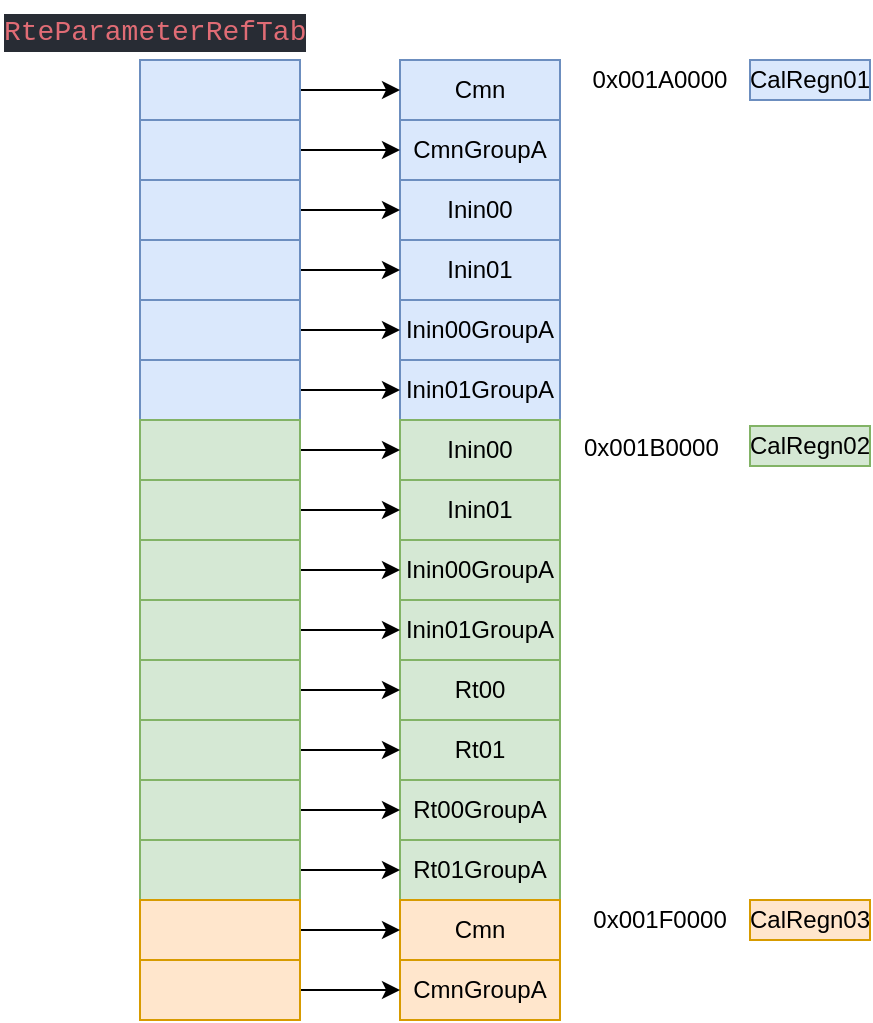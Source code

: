 <mxfile version="14.1.1" type="github">
  <diagram id="RuMLqHy3RxYvsem4Vksn" name="Page-1">
    <mxGraphModel dx="572" dy="1393" grid="1" gridSize="10" guides="1" tooltips="1" connect="1" arrows="1" fold="1" page="1" pageScale="1" pageWidth="850" pageHeight="1100" math="0" shadow="0">
      <root>
        <mxCell id="0" />
        <mxCell id="1" parent="0" />
        <mxCell id="PHvKi-Emu8E6jwM2ZB0a-19" value="Cmn" style="rounded=0;whiteSpace=wrap;html=1;imageWidth=29;imageHeight=30;fillColor=#dae8fc;strokeColor=#6c8ebf;" vertex="1" parent="1">
          <mxGeometry x="220" y="60" width="80" height="30" as="geometry" />
        </mxCell>
        <mxCell id="PHvKi-Emu8E6jwM2ZB0a-20" value="CmnGroupA" style="rounded=0;whiteSpace=wrap;html=1;imageWidth=29;imageHeight=30;fillColor=#dae8fc;strokeColor=#6c8ebf;" vertex="1" parent="1">
          <mxGeometry x="220" y="90" width="80" height="30" as="geometry" />
        </mxCell>
        <mxCell id="PHvKi-Emu8E6jwM2ZB0a-26" value="Inin00" style="rounded=0;whiteSpace=wrap;html=1;imageWidth=29;imageHeight=30;fillColor=#dae8fc;strokeColor=#6c8ebf;" vertex="1" parent="1">
          <mxGeometry x="220" y="120" width="80" height="30" as="geometry" />
        </mxCell>
        <mxCell id="PHvKi-Emu8E6jwM2ZB0a-27" value="Inin01" style="rounded=0;whiteSpace=wrap;html=1;imageWidth=29;imageHeight=30;fillColor=#dae8fc;strokeColor=#6c8ebf;" vertex="1" parent="1">
          <mxGeometry x="220" y="150" width="80" height="30" as="geometry" />
        </mxCell>
        <mxCell id="PHvKi-Emu8E6jwM2ZB0a-31" value="Inin00GroupA" style="rounded=0;whiteSpace=wrap;html=1;imageWidth=29;imageHeight=30;fillColor=#dae8fc;strokeColor=#6c8ebf;" vertex="1" parent="1">
          <mxGeometry x="220" y="180" width="80" height="30" as="geometry" />
        </mxCell>
        <mxCell id="PHvKi-Emu8E6jwM2ZB0a-33" value="Inin01GroupA" style="rounded=0;whiteSpace=wrap;html=1;imageWidth=29;imageHeight=30;fillColor=#dae8fc;strokeColor=#6c8ebf;" vertex="1" parent="1">
          <mxGeometry x="220" y="210" width="80" height="30" as="geometry" />
        </mxCell>
        <mxCell id="PHvKi-Emu8E6jwM2ZB0a-38" value="0x001A0000" style="text;html=1;strokeColor=none;fillColor=none;align=center;verticalAlign=middle;whiteSpace=wrap;rounded=0;" vertex="1" parent="1">
          <mxGeometry x="330" y="60" width="40" height="20" as="geometry" />
        </mxCell>
        <mxCell id="PHvKi-Emu8E6jwM2ZB0a-39" value="CalRegn01" style="text;html=1;strokeColor=#6c8ebf;fillColor=#dae8fc;align=center;verticalAlign=middle;whiteSpace=wrap;rounded=0;" vertex="1" parent="1">
          <mxGeometry x="395" y="60" width="60" height="20" as="geometry" />
        </mxCell>
        <mxCell id="PHvKi-Emu8E6jwM2ZB0a-42" value="&lt;div style=&quot;color: rgb(171, 178, 191); background-color: rgb(40, 44, 52); font-family: consolas, &amp;quot;courier new&amp;quot;, monospace; font-weight: normal; font-size: 14px; line-height: 19px;&quot;&gt;&lt;div&gt;&lt;span style=&quot;color: #e06c75&quot;&gt;RteParameterRefTab&lt;/span&gt;&lt;/div&gt;&lt;/div&gt;" style="text;whiteSpace=wrap;html=1;" vertex="1" parent="1">
          <mxGeometry x="20" y="30" width="150" height="30" as="geometry" />
        </mxCell>
        <mxCell id="PHvKi-Emu8E6jwM2ZB0a-48" value="Inin00" style="rounded=0;whiteSpace=wrap;html=1;imageWidth=29;imageHeight=30;fillColor=#d5e8d4;strokeColor=#82b366;" vertex="1" parent="1">
          <mxGeometry x="220" y="240" width="80" height="30" as="geometry" />
        </mxCell>
        <mxCell id="PHvKi-Emu8E6jwM2ZB0a-49" value="Inin01" style="rounded=0;whiteSpace=wrap;html=1;imageWidth=29;imageHeight=30;fillColor=#d5e8d4;strokeColor=#82b366;" vertex="1" parent="1">
          <mxGeometry x="220" y="270" width="80" height="30" as="geometry" />
        </mxCell>
        <mxCell id="PHvKi-Emu8E6jwM2ZB0a-50" value="Rt01GroupA" style="rounded=0;whiteSpace=wrap;html=1;imageWidth=29;imageHeight=30;fillColor=#d5e8d4;strokeColor=#82b366;" vertex="1" parent="1">
          <mxGeometry x="220" y="450" width="80" height="30" as="geometry" />
        </mxCell>
        <mxCell id="PHvKi-Emu8E6jwM2ZB0a-53" value="Inin00GroupA" style="rounded=0;whiteSpace=wrap;html=1;imageWidth=29;imageHeight=30;fillColor=#d5e8d4;strokeColor=#82b366;" vertex="1" parent="1">
          <mxGeometry x="220" y="300" width="80" height="30" as="geometry" />
        </mxCell>
        <mxCell id="PHvKi-Emu8E6jwM2ZB0a-54" value="Inin01GroupA" style="rounded=0;whiteSpace=wrap;html=1;imageWidth=29;imageHeight=30;fillColor=#d5e8d4;strokeColor=#82b366;" vertex="1" parent="1">
          <mxGeometry x="220" y="330" width="80" height="30" as="geometry" />
        </mxCell>
        <mxCell id="PHvKi-Emu8E6jwM2ZB0a-55" value="Rt00" style="rounded=0;whiteSpace=wrap;html=1;imageWidth=29;imageHeight=30;fillColor=#d5e8d4;strokeColor=#82b366;" vertex="1" parent="1">
          <mxGeometry x="220" y="360" width="80" height="30" as="geometry" />
        </mxCell>
        <mxCell id="PHvKi-Emu8E6jwM2ZB0a-56" value="Rt01" style="rounded=0;whiteSpace=wrap;html=1;imageWidth=29;imageHeight=30;fillColor=#d5e8d4;strokeColor=#82b366;" vertex="1" parent="1">
          <mxGeometry x="220" y="390" width="80" height="30" as="geometry" />
        </mxCell>
        <mxCell id="PHvKi-Emu8E6jwM2ZB0a-57" value="Rt00GroupA" style="rounded=0;whiteSpace=wrap;html=1;imageWidth=29;imageHeight=30;arcSize=15;fillColor=#d5e8d4;strokeColor=#82b366;" vertex="1" parent="1">
          <mxGeometry x="220" y="420" width="80" height="30" as="geometry" />
        </mxCell>
        <mxCell id="PHvKi-Emu8E6jwM2ZB0a-58" value="0x001B0000" style="text;whiteSpace=wrap;html=1;" vertex="1" parent="1">
          <mxGeometry x="310" y="240" width="90" height="30" as="geometry" />
        </mxCell>
        <mxCell id="PHvKi-Emu8E6jwM2ZB0a-59" value="CalRegn02" style="text;html=1;strokeColor=#82b366;fillColor=#d5e8d4;align=center;verticalAlign=middle;whiteSpace=wrap;rounded=0;" vertex="1" parent="1">
          <mxGeometry x="395" y="243" width="60" height="20" as="geometry" />
        </mxCell>
        <mxCell id="PHvKi-Emu8E6jwM2ZB0a-60" value="Cmn" style="rounded=0;whiteSpace=wrap;html=1;imageWidth=29;imageHeight=30;fillColor=#ffe6cc;strokeColor=#d79b00;" vertex="1" parent="1">
          <mxGeometry x="220" y="480" width="80" height="30" as="geometry" />
        </mxCell>
        <mxCell id="PHvKi-Emu8E6jwM2ZB0a-61" value="CmnGroupA" style="rounded=0;whiteSpace=wrap;html=1;imageWidth=29;imageHeight=30;fillColor=#ffe6cc;strokeColor=#d79b00;" vertex="1" parent="1">
          <mxGeometry x="220" y="510" width="80" height="30" as="geometry" />
        </mxCell>
        <mxCell id="PHvKi-Emu8E6jwM2ZB0a-62" value="0x001F0000" style="text;html=1;strokeColor=none;fillColor=none;align=center;verticalAlign=middle;whiteSpace=wrap;rounded=0;" vertex="1" parent="1">
          <mxGeometry x="330" y="480" width="40" height="20" as="geometry" />
        </mxCell>
        <mxCell id="PHvKi-Emu8E6jwM2ZB0a-63" value="CalRegn03" style="text;html=1;strokeColor=#d79b00;fillColor=#ffe6cc;align=center;verticalAlign=middle;whiteSpace=wrap;rounded=0;" vertex="1" parent="1">
          <mxGeometry x="395" y="480" width="60" height="20" as="geometry" />
        </mxCell>
        <mxCell id="PHvKi-Emu8E6jwM2ZB0a-103" style="edgeStyle=orthogonalEdgeStyle;rounded=0;orthogonalLoop=1;jettySize=auto;html=1;exitX=1;exitY=0.5;exitDx=0;exitDy=0;entryX=0;entryY=0.5;entryDx=0;entryDy=0;" edge="1" parent="1" source="PHvKi-Emu8E6jwM2ZB0a-65" target="PHvKi-Emu8E6jwM2ZB0a-19">
          <mxGeometry relative="1" as="geometry" />
        </mxCell>
        <mxCell id="PHvKi-Emu8E6jwM2ZB0a-65" value="" style="rounded=0;whiteSpace=wrap;html=1;imageWidth=29;imageHeight=30;fillColor=#dae8fc;strokeColor=#6c8ebf;" vertex="1" parent="1">
          <mxGeometry x="90" y="60" width="80" height="30" as="geometry" />
        </mxCell>
        <mxCell id="PHvKi-Emu8E6jwM2ZB0a-101" style="edgeStyle=orthogonalEdgeStyle;rounded=0;orthogonalLoop=1;jettySize=auto;html=1;exitX=1;exitY=0.5;exitDx=0;exitDy=0;entryX=0;entryY=0.5;entryDx=0;entryDy=0;" edge="1" parent="1" source="PHvKi-Emu8E6jwM2ZB0a-66" target="PHvKi-Emu8E6jwM2ZB0a-20">
          <mxGeometry relative="1" as="geometry" />
        </mxCell>
        <mxCell id="PHvKi-Emu8E6jwM2ZB0a-66" value="" style="rounded=0;whiteSpace=wrap;html=1;imageWidth=29;imageHeight=30;fillColor=#dae8fc;strokeColor=#6c8ebf;" vertex="1" parent="1">
          <mxGeometry x="90" y="90" width="80" height="30" as="geometry" />
        </mxCell>
        <mxCell id="PHvKi-Emu8E6jwM2ZB0a-100" style="edgeStyle=orthogonalEdgeStyle;rounded=0;orthogonalLoop=1;jettySize=auto;html=1;exitX=1;exitY=0.5;exitDx=0;exitDy=0;entryX=0;entryY=0.5;entryDx=0;entryDy=0;" edge="1" parent="1" source="PHvKi-Emu8E6jwM2ZB0a-67" target="PHvKi-Emu8E6jwM2ZB0a-26">
          <mxGeometry relative="1" as="geometry" />
        </mxCell>
        <mxCell id="PHvKi-Emu8E6jwM2ZB0a-67" value="" style="rounded=0;whiteSpace=wrap;html=1;imageWidth=29;imageHeight=30;fillColor=#dae8fc;strokeColor=#6c8ebf;" vertex="1" parent="1">
          <mxGeometry x="90" y="120" width="80" height="30" as="geometry" />
        </mxCell>
        <mxCell id="PHvKi-Emu8E6jwM2ZB0a-99" style="edgeStyle=orthogonalEdgeStyle;rounded=0;orthogonalLoop=1;jettySize=auto;html=1;exitX=1;exitY=0.5;exitDx=0;exitDy=0;entryX=0;entryY=0.5;entryDx=0;entryDy=0;" edge="1" parent="1" source="PHvKi-Emu8E6jwM2ZB0a-68" target="PHvKi-Emu8E6jwM2ZB0a-27">
          <mxGeometry relative="1" as="geometry" />
        </mxCell>
        <mxCell id="PHvKi-Emu8E6jwM2ZB0a-68" value="" style="rounded=0;whiteSpace=wrap;html=1;imageWidth=29;imageHeight=30;fillColor=#dae8fc;strokeColor=#6c8ebf;" vertex="1" parent="1">
          <mxGeometry x="90" y="150" width="80" height="30" as="geometry" />
        </mxCell>
        <mxCell id="PHvKi-Emu8E6jwM2ZB0a-97" style="edgeStyle=orthogonalEdgeStyle;rounded=0;orthogonalLoop=1;jettySize=auto;html=1;exitX=1;exitY=0.5;exitDx=0;exitDy=0;entryX=0;entryY=0.5;entryDx=0;entryDy=0;" edge="1" parent="1" source="PHvKi-Emu8E6jwM2ZB0a-69" target="PHvKi-Emu8E6jwM2ZB0a-31">
          <mxGeometry relative="1" as="geometry" />
        </mxCell>
        <mxCell id="PHvKi-Emu8E6jwM2ZB0a-69" value="" style="rounded=0;whiteSpace=wrap;html=1;imageWidth=29;imageHeight=30;fillColor=#dae8fc;strokeColor=#6c8ebf;" vertex="1" parent="1">
          <mxGeometry x="90" y="180" width="80" height="30" as="geometry" />
        </mxCell>
        <mxCell id="PHvKi-Emu8E6jwM2ZB0a-96" style="edgeStyle=orthogonalEdgeStyle;rounded=0;orthogonalLoop=1;jettySize=auto;html=1;exitX=1;exitY=0.5;exitDx=0;exitDy=0;entryX=0;entryY=0.5;entryDx=0;entryDy=0;" edge="1" parent="1" source="PHvKi-Emu8E6jwM2ZB0a-70" target="PHvKi-Emu8E6jwM2ZB0a-33">
          <mxGeometry relative="1" as="geometry" />
        </mxCell>
        <mxCell id="PHvKi-Emu8E6jwM2ZB0a-70" value="" style="rounded=0;whiteSpace=wrap;html=1;imageWidth=29;imageHeight=30;fillColor=#dae8fc;strokeColor=#6c8ebf;" vertex="1" parent="1">
          <mxGeometry x="90" y="210" width="80" height="30" as="geometry" />
        </mxCell>
        <mxCell id="PHvKi-Emu8E6jwM2ZB0a-95" style="edgeStyle=orthogonalEdgeStyle;rounded=0;orthogonalLoop=1;jettySize=auto;html=1;exitX=1;exitY=0.5;exitDx=0;exitDy=0;entryX=0;entryY=0.5;entryDx=0;entryDy=0;" edge="1" parent="1" source="PHvKi-Emu8E6jwM2ZB0a-71" target="PHvKi-Emu8E6jwM2ZB0a-48">
          <mxGeometry relative="1" as="geometry" />
        </mxCell>
        <mxCell id="PHvKi-Emu8E6jwM2ZB0a-71" value="" style="rounded=0;whiteSpace=wrap;html=1;imageWidth=29;imageHeight=30;fillColor=#d5e8d4;strokeColor=#82b366;" vertex="1" parent="1">
          <mxGeometry x="90" y="240" width="80" height="30" as="geometry" />
        </mxCell>
        <mxCell id="PHvKi-Emu8E6jwM2ZB0a-94" style="edgeStyle=orthogonalEdgeStyle;rounded=0;orthogonalLoop=1;jettySize=auto;html=1;exitX=1;exitY=0.5;exitDx=0;exitDy=0;entryX=0;entryY=0.5;entryDx=0;entryDy=0;" edge="1" parent="1" source="PHvKi-Emu8E6jwM2ZB0a-72" target="PHvKi-Emu8E6jwM2ZB0a-49">
          <mxGeometry relative="1" as="geometry" />
        </mxCell>
        <mxCell id="PHvKi-Emu8E6jwM2ZB0a-72" value="" style="rounded=0;whiteSpace=wrap;html=1;imageWidth=29;imageHeight=30;fillColor=#d5e8d4;strokeColor=#82b366;" vertex="1" parent="1">
          <mxGeometry x="90" y="270" width="80" height="30" as="geometry" />
        </mxCell>
        <mxCell id="PHvKi-Emu8E6jwM2ZB0a-86" style="edgeStyle=orthogonalEdgeStyle;rounded=0;orthogonalLoop=1;jettySize=auto;html=1;exitX=1;exitY=0.5;exitDx=0;exitDy=0;entryX=0;entryY=0.5;entryDx=0;entryDy=0;" edge="1" parent="1" source="PHvKi-Emu8E6jwM2ZB0a-73" target="PHvKi-Emu8E6jwM2ZB0a-50">
          <mxGeometry relative="1" as="geometry" />
        </mxCell>
        <mxCell id="PHvKi-Emu8E6jwM2ZB0a-73" value="" style="rounded=0;whiteSpace=wrap;html=1;imageWidth=29;imageHeight=30;fillColor=#d5e8d4;strokeColor=#82b366;" vertex="1" parent="1">
          <mxGeometry x="90" y="450" width="80" height="30" as="geometry" />
        </mxCell>
        <mxCell id="PHvKi-Emu8E6jwM2ZB0a-92" style="edgeStyle=orthogonalEdgeStyle;rounded=0;orthogonalLoop=1;jettySize=auto;html=1;exitX=1;exitY=0.5;exitDx=0;exitDy=0;entryX=0;entryY=0.5;entryDx=0;entryDy=0;" edge="1" parent="1" source="PHvKi-Emu8E6jwM2ZB0a-74" target="PHvKi-Emu8E6jwM2ZB0a-53">
          <mxGeometry relative="1" as="geometry" />
        </mxCell>
        <mxCell id="PHvKi-Emu8E6jwM2ZB0a-74" value="" style="rounded=0;whiteSpace=wrap;html=1;imageWidth=29;imageHeight=30;fillColor=#d5e8d4;strokeColor=#82b366;" vertex="1" parent="1">
          <mxGeometry x="90" y="300" width="80" height="30" as="geometry" />
        </mxCell>
        <mxCell id="PHvKi-Emu8E6jwM2ZB0a-91" style="edgeStyle=orthogonalEdgeStyle;rounded=0;orthogonalLoop=1;jettySize=auto;html=1;exitX=1;exitY=0.5;exitDx=0;exitDy=0;entryX=0;entryY=0.5;entryDx=0;entryDy=0;" edge="1" parent="1" source="PHvKi-Emu8E6jwM2ZB0a-75" target="PHvKi-Emu8E6jwM2ZB0a-54">
          <mxGeometry relative="1" as="geometry" />
        </mxCell>
        <mxCell id="PHvKi-Emu8E6jwM2ZB0a-75" value="" style="rounded=0;whiteSpace=wrap;html=1;imageWidth=29;imageHeight=30;fillColor=#d5e8d4;strokeColor=#82b366;" vertex="1" parent="1">
          <mxGeometry x="90" y="330" width="80" height="30" as="geometry" />
        </mxCell>
        <mxCell id="PHvKi-Emu8E6jwM2ZB0a-89" style="edgeStyle=orthogonalEdgeStyle;rounded=0;orthogonalLoop=1;jettySize=auto;html=1;exitX=1;exitY=0.5;exitDx=0;exitDy=0;entryX=0;entryY=0.5;entryDx=0;entryDy=0;" edge="1" parent="1" source="PHvKi-Emu8E6jwM2ZB0a-76" target="PHvKi-Emu8E6jwM2ZB0a-55">
          <mxGeometry relative="1" as="geometry" />
        </mxCell>
        <mxCell id="PHvKi-Emu8E6jwM2ZB0a-76" value="" style="rounded=0;whiteSpace=wrap;html=1;imageWidth=29;imageHeight=30;fillColor=#d5e8d4;strokeColor=#82b366;" vertex="1" parent="1">
          <mxGeometry x="90" y="360" width="80" height="30" as="geometry" />
        </mxCell>
        <mxCell id="PHvKi-Emu8E6jwM2ZB0a-88" style="edgeStyle=orthogonalEdgeStyle;rounded=0;orthogonalLoop=1;jettySize=auto;html=1;exitX=1;exitY=0.5;exitDx=0;exitDy=0;entryX=0;entryY=0.5;entryDx=0;entryDy=0;" edge="1" parent="1" source="PHvKi-Emu8E6jwM2ZB0a-77" target="PHvKi-Emu8E6jwM2ZB0a-56">
          <mxGeometry relative="1" as="geometry" />
        </mxCell>
        <mxCell id="PHvKi-Emu8E6jwM2ZB0a-77" value="" style="rounded=0;whiteSpace=wrap;html=1;imageWidth=29;imageHeight=30;fillColor=#d5e8d4;strokeColor=#82b366;" vertex="1" parent="1">
          <mxGeometry x="90" y="390" width="80" height="30" as="geometry" />
        </mxCell>
        <mxCell id="PHvKi-Emu8E6jwM2ZB0a-87" style="edgeStyle=orthogonalEdgeStyle;rounded=0;orthogonalLoop=1;jettySize=auto;html=1;exitX=1;exitY=0.5;exitDx=0;exitDy=0;" edge="1" parent="1" source="PHvKi-Emu8E6jwM2ZB0a-78" target="PHvKi-Emu8E6jwM2ZB0a-57">
          <mxGeometry relative="1" as="geometry" />
        </mxCell>
        <mxCell id="PHvKi-Emu8E6jwM2ZB0a-78" value="" style="rounded=0;whiteSpace=wrap;html=1;imageWidth=29;imageHeight=30;arcSize=15;fillColor=#d5e8d4;strokeColor=#82b366;" vertex="1" parent="1">
          <mxGeometry x="90" y="420" width="80" height="30" as="geometry" />
        </mxCell>
        <mxCell id="PHvKi-Emu8E6jwM2ZB0a-85" style="edgeStyle=orthogonalEdgeStyle;rounded=0;orthogonalLoop=1;jettySize=auto;html=1;exitX=1;exitY=0.5;exitDx=0;exitDy=0;entryX=0;entryY=0.5;entryDx=0;entryDy=0;" edge="1" parent="1" source="PHvKi-Emu8E6jwM2ZB0a-79" target="PHvKi-Emu8E6jwM2ZB0a-60">
          <mxGeometry relative="1" as="geometry" />
        </mxCell>
        <mxCell id="PHvKi-Emu8E6jwM2ZB0a-79" value="" style="rounded=0;whiteSpace=wrap;html=1;imageWidth=29;imageHeight=30;fillColor=#ffe6cc;strokeColor=#d79b00;" vertex="1" parent="1">
          <mxGeometry x="90" y="480" width="80" height="30" as="geometry" />
        </mxCell>
        <mxCell id="PHvKi-Emu8E6jwM2ZB0a-84" style="edgeStyle=orthogonalEdgeStyle;rounded=0;orthogonalLoop=1;jettySize=auto;html=1;exitX=1;exitY=0.5;exitDx=0;exitDy=0;" edge="1" parent="1" source="PHvKi-Emu8E6jwM2ZB0a-80" target="PHvKi-Emu8E6jwM2ZB0a-61">
          <mxGeometry relative="1" as="geometry" />
        </mxCell>
        <mxCell id="PHvKi-Emu8E6jwM2ZB0a-80" value="" style="rounded=0;whiteSpace=wrap;html=1;imageWidth=29;imageHeight=30;fillColor=#ffe6cc;strokeColor=#d79b00;" vertex="1" parent="1">
          <mxGeometry x="90" y="510" width="80" height="30" as="geometry" />
        </mxCell>
      </root>
    </mxGraphModel>
  </diagram>
</mxfile>
